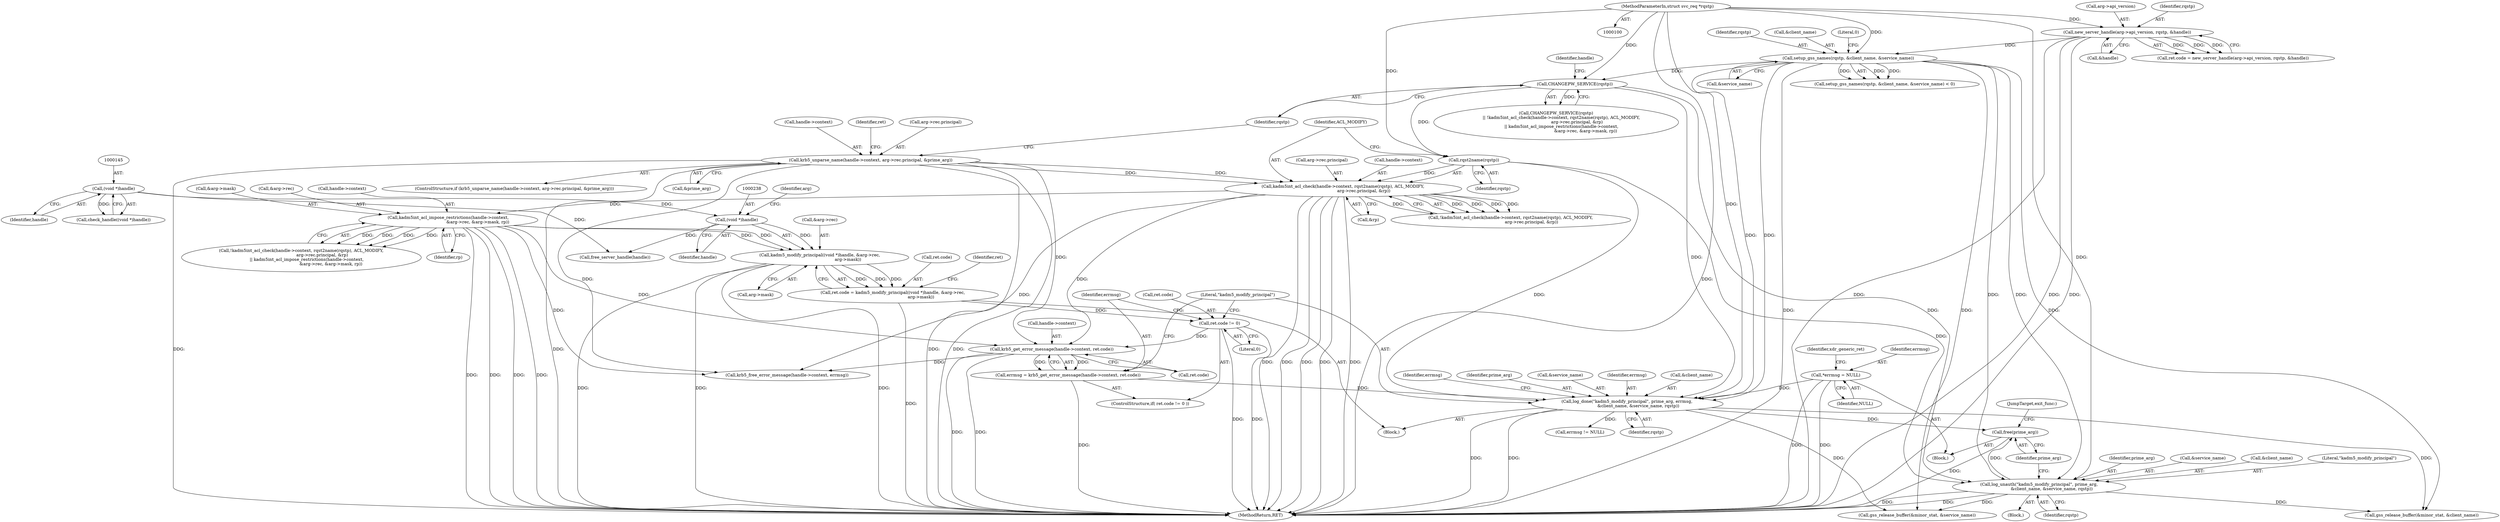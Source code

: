 digraph "0_krb5_83ed75feba32e46f736fcce0d96a0445f29b96c2_16@API" {
"1000280" [label="(Call,free(prime_arg))"];
"1000262" [label="(Call,log_done(\"kadm5_modify_principal\", prime_arg, errmsg,\n                 &client_name, &service_name, rqstp))"];
"1000253" [label="(Call,errmsg = krb5_get_error_message(handle->context, ret.code))"];
"1000255" [label="(Call,krb5_get_error_message(handle->context, ret.code))"];
"1000189" [label="(Call,kadm5int_acl_check(handle->context, rqst2name(rqstp), ACL_MODIFY,\n                               arg->rec.principal, &rp))"];
"1000165" [label="(Call,krb5_unparse_name(handle->context, arg->rec.principal, &prime_arg))"];
"1000193" [label="(Call,rqst2name(rqstp))"];
"1000185" [label="(Call,CHANGEPW_SERVICE(rqstp))"];
"1000150" [label="(Call,setup_gss_names(rqstp, &client_name, &service_name))"];
"1000130" [label="(Call,new_server_handle(arg->api_version, rqstp, &handle))"];
"1000102" [label="(MethodParameterIn,struct svc_req *rqstp)"];
"1000203" [label="(Call,kadm5int_acl_impose_restrictions(handle->context,\n                                            &arg->rec, &arg->mask, rp))"];
"1000248" [label="(Call,ret.code != 0)"];
"1000232" [label="(Call,ret.code = kadm5_modify_principal((void *)handle, &arg->rec,\n                                          arg->mask))"];
"1000236" [label="(Call,kadm5_modify_principal((void *)handle, &arg->rec,\n                                          arg->mask))"];
"1000237" [label="(Call,(void *)handle)"];
"1000144" [label="(Call,(void *)handle)"];
"1000118" [label="(Call,*errmsg = NULL)"];
"1000222" [label="(Call,log_unauth(\"kadm5_modify_principal\", prime_arg,\n                   &client_name, &service_name, rqstp))"];
"1000122" [label="(Identifier,xdr_generic_ret)"];
"1000131" [label="(Call,arg->api_version)"];
"1000174" [label="(Call,&prime_arg)"];
"1000259" [label="(Call,ret.code)"];
"1000216" [label="(Block,)"];
"1000146" [label="(Identifier,handle)"];
"1000237" [label="(Call,(void *)handle)"];
"1000196" [label="(Call,arg->rec.principal)"];
"1000211" [label="(Call,&arg->mask)"];
"1000232" [label="(Call,ret.code = kadm5_modify_principal((void *)handle, &arg->rec,\n                                          arg->mask))"];
"1000118" [label="(Call,*errmsg = NULL)"];
"1000193" [label="(Call,rqst2name(rqstp))"];
"1000130" [label="(Call,new_server_handle(arg->api_version, rqstp, &handle))"];
"1000143" [label="(Call,check_handle((void *)handle))"];
"1000227" [label="(Call,&service_name)"];
"1000236" [label="(Call,kadm5_modify_principal((void *)handle, &arg->rec,\n                                          arg->mask))"];
"1000102" [label="(MethodParameterIn,struct svc_req *rqstp)"];
"1000262" [label="(Call,log_done(\"kadm5_modify_principal\", prime_arg, errmsg,\n                 &client_name, &service_name, rqstp))"];
"1000250" [label="(Identifier,ret)"];
"1000255" [label="(Call,krb5_get_error_message(handle->context, ret.code))"];
"1000273" [label="(Identifier,errmsg)"];
"1000270" [label="(Identifier,rqstp)"];
"1000151" [label="(Identifier,rqstp)"];
"1000247" [label="(ControlStructure,if( ret.code != 0 ))"];
"1000264" [label="(Identifier,prime_arg)"];
"1000239" [label="(Identifier,handle)"];
"1000179" [label="(Identifier,ret)"];
"1000190" [label="(Call,handle->context)"];
"1000244" [label="(Call,arg->mask)"];
"1000298" [label="(MethodReturn,RET)"];
"1000169" [label="(Call,arg->rec.principal)"];
"1000120" [label="(Identifier,NULL)"];
"1000191" [label="(Identifier,handle)"];
"1000288" [label="(Call,gss_release_buffer(&minor_stat, &service_name))"];
"1000263" [label="(Literal,\"kadm5_modify_principal\")"];
"1000203" [label="(Call,kadm5int_acl_impose_restrictions(handle->context,\n                                            &arg->rec, &arg->mask, rp))"];
"1000282" [label="(JumpTarget,exit_func:)"];
"1000253" [label="(Call,errmsg = krb5_get_error_message(handle->context, ret.code))"];
"1000225" [label="(Call,&client_name)"];
"1000189" [label="(Call,kadm5int_acl_check(handle->context, rqst2name(rqstp), ACL_MODIFY,\n                               arg->rec.principal, &rp))"];
"1000184" [label="(Call,CHANGEPW_SERVICE(rqstp)\n        || !kadm5int_acl_check(handle->context, rqst2name(rqstp), ACL_MODIFY,\n                               arg->rec.principal, &rp)\n        || kadm5int_acl_impose_restrictions(handle->context,\n                                            &arg->rec, &arg->mask, rp))"];
"1000187" [label="(Call,!kadm5int_acl_check(handle->context, rqst2name(rqstp), ACL_MODIFY,\n                               arg->rec.principal, &rp)\n        || kadm5int_acl_impose_restrictions(handle->context,\n                                            &arg->rec, &arg->mask, rp))"];
"1000152" [label="(Call,&client_name)"];
"1000215" [label="(Identifier,rp)"];
"1000242" [label="(Identifier,arg)"];
"1000229" [label="(Identifier,rqstp)"];
"1000103" [label="(Block,)"];
"1000272" [label="(Call,errmsg != NULL)"];
"1000223" [label="(Literal,\"kadm5_modify_principal\")"];
"1000224" [label="(Identifier,prime_arg)"];
"1000150" [label="(Call,setup_gss_names(rqstp, &client_name, &service_name))"];
"1000256" [label="(Call,handle->context)"];
"1000195" [label="(Identifier,ACL_MODIFY)"];
"1000254" [label="(Identifier,errmsg)"];
"1000249" [label="(Call,ret.code)"];
"1000188" [label="(Call,!kadm5int_acl_check(handle->context, rqst2name(rqstp), ACL_MODIFY,\n                               arg->rec.principal, &rp))"];
"1000240" [label="(Call,&arg->rec)"];
"1000293" [label="(Call,free_server_handle(handle))"];
"1000281" [label="(Identifier,prime_arg)"];
"1000165" [label="(Call,krb5_unparse_name(handle->context, arg->rec.principal, &prime_arg))"];
"1000233" [label="(Call,ret.code)"];
"1000156" [label="(Literal,0)"];
"1000283" [label="(Call,gss_release_buffer(&minor_stat, &client_name))"];
"1000248" [label="(Call,ret.code != 0)"];
"1000166" [label="(Call,handle->context)"];
"1000134" [label="(Identifier,rqstp)"];
"1000280" [label="(Call,free(prime_arg))"];
"1000185" [label="(Call,CHANGEPW_SERVICE(rqstp))"];
"1000207" [label="(Call,&arg->rec)"];
"1000275" [label="(Call,krb5_free_error_message(handle->context, errmsg))"];
"1000194" [label="(Identifier,rqstp)"];
"1000119" [label="(Identifier,errmsg)"];
"1000231" [label="(Block,)"];
"1000204" [label="(Call,handle->context)"];
"1000186" [label="(Identifier,rqstp)"];
"1000144" [label="(Call,(void *)handle)"];
"1000201" [label="(Call,&rp)"];
"1000222" [label="(Call,log_unauth(\"kadm5_modify_principal\", prime_arg,\n                   &client_name, &service_name, rqstp))"];
"1000252" [label="(Literal,0)"];
"1000154" [label="(Call,&service_name)"];
"1000149" [label="(Call,setup_gss_names(rqstp, &client_name, &service_name) < 0)"];
"1000268" [label="(Call,&service_name)"];
"1000135" [label="(Call,&handle)"];
"1000164" [label="(ControlStructure,if (krb5_unparse_name(handle->context, arg->rec.principal, &prime_arg)))"];
"1000265" [label="(Identifier,errmsg)"];
"1000126" [label="(Call,ret.code = new_server_handle(arg->api_version, rqstp, &handle))"];
"1000266" [label="(Call,&client_name)"];
"1000280" -> "1000103"  [label="AST: "];
"1000280" -> "1000281"  [label="CFG: "];
"1000281" -> "1000280"  [label="AST: "];
"1000282" -> "1000280"  [label="CFG: "];
"1000280" -> "1000298"  [label="DDG: "];
"1000262" -> "1000280"  [label="DDG: "];
"1000222" -> "1000280"  [label="DDG: "];
"1000262" -> "1000231"  [label="AST: "];
"1000262" -> "1000270"  [label="CFG: "];
"1000263" -> "1000262"  [label="AST: "];
"1000264" -> "1000262"  [label="AST: "];
"1000265" -> "1000262"  [label="AST: "];
"1000266" -> "1000262"  [label="AST: "];
"1000268" -> "1000262"  [label="AST: "];
"1000270" -> "1000262"  [label="AST: "];
"1000273" -> "1000262"  [label="CFG: "];
"1000262" -> "1000298"  [label="DDG: "];
"1000262" -> "1000298"  [label="DDG: "];
"1000253" -> "1000262"  [label="DDG: "];
"1000118" -> "1000262"  [label="DDG: "];
"1000150" -> "1000262"  [label="DDG: "];
"1000150" -> "1000262"  [label="DDG: "];
"1000185" -> "1000262"  [label="DDG: "];
"1000193" -> "1000262"  [label="DDG: "];
"1000102" -> "1000262"  [label="DDG: "];
"1000262" -> "1000272"  [label="DDG: "];
"1000262" -> "1000283"  [label="DDG: "];
"1000262" -> "1000288"  [label="DDG: "];
"1000253" -> "1000247"  [label="AST: "];
"1000253" -> "1000255"  [label="CFG: "];
"1000254" -> "1000253"  [label="AST: "];
"1000255" -> "1000253"  [label="AST: "];
"1000263" -> "1000253"  [label="CFG: "];
"1000253" -> "1000298"  [label="DDG: "];
"1000255" -> "1000253"  [label="DDG: "];
"1000255" -> "1000253"  [label="DDG: "];
"1000255" -> "1000259"  [label="CFG: "];
"1000256" -> "1000255"  [label="AST: "];
"1000259" -> "1000255"  [label="AST: "];
"1000255" -> "1000298"  [label="DDG: "];
"1000255" -> "1000298"  [label="DDG: "];
"1000189" -> "1000255"  [label="DDG: "];
"1000165" -> "1000255"  [label="DDG: "];
"1000203" -> "1000255"  [label="DDG: "];
"1000248" -> "1000255"  [label="DDG: "];
"1000255" -> "1000275"  [label="DDG: "];
"1000189" -> "1000188"  [label="AST: "];
"1000189" -> "1000201"  [label="CFG: "];
"1000190" -> "1000189"  [label="AST: "];
"1000193" -> "1000189"  [label="AST: "];
"1000195" -> "1000189"  [label="AST: "];
"1000196" -> "1000189"  [label="AST: "];
"1000201" -> "1000189"  [label="AST: "];
"1000188" -> "1000189"  [label="CFG: "];
"1000189" -> "1000298"  [label="DDG: "];
"1000189" -> "1000298"  [label="DDG: "];
"1000189" -> "1000298"  [label="DDG: "];
"1000189" -> "1000298"  [label="DDG: "];
"1000189" -> "1000298"  [label="DDG: "];
"1000189" -> "1000188"  [label="DDG: "];
"1000189" -> "1000188"  [label="DDG: "];
"1000189" -> "1000188"  [label="DDG: "];
"1000189" -> "1000188"  [label="DDG: "];
"1000189" -> "1000188"  [label="DDG: "];
"1000165" -> "1000189"  [label="DDG: "];
"1000165" -> "1000189"  [label="DDG: "];
"1000193" -> "1000189"  [label="DDG: "];
"1000189" -> "1000203"  [label="DDG: "];
"1000189" -> "1000275"  [label="DDG: "];
"1000165" -> "1000164"  [label="AST: "];
"1000165" -> "1000174"  [label="CFG: "];
"1000166" -> "1000165"  [label="AST: "];
"1000169" -> "1000165"  [label="AST: "];
"1000174" -> "1000165"  [label="AST: "];
"1000179" -> "1000165"  [label="CFG: "];
"1000186" -> "1000165"  [label="CFG: "];
"1000165" -> "1000298"  [label="DDG: "];
"1000165" -> "1000298"  [label="DDG: "];
"1000165" -> "1000298"  [label="DDG: "];
"1000165" -> "1000298"  [label="DDG: "];
"1000165" -> "1000275"  [label="DDG: "];
"1000193" -> "1000194"  [label="CFG: "];
"1000194" -> "1000193"  [label="AST: "];
"1000195" -> "1000193"  [label="CFG: "];
"1000185" -> "1000193"  [label="DDG: "];
"1000102" -> "1000193"  [label="DDG: "];
"1000193" -> "1000222"  [label="DDG: "];
"1000185" -> "1000184"  [label="AST: "];
"1000185" -> "1000186"  [label="CFG: "];
"1000186" -> "1000185"  [label="AST: "];
"1000191" -> "1000185"  [label="CFG: "];
"1000184" -> "1000185"  [label="CFG: "];
"1000185" -> "1000184"  [label="DDG: "];
"1000150" -> "1000185"  [label="DDG: "];
"1000102" -> "1000185"  [label="DDG: "];
"1000185" -> "1000222"  [label="DDG: "];
"1000150" -> "1000149"  [label="AST: "];
"1000150" -> "1000154"  [label="CFG: "];
"1000151" -> "1000150"  [label="AST: "];
"1000152" -> "1000150"  [label="AST: "];
"1000154" -> "1000150"  [label="AST: "];
"1000156" -> "1000150"  [label="CFG: "];
"1000150" -> "1000298"  [label="DDG: "];
"1000150" -> "1000149"  [label="DDG: "];
"1000150" -> "1000149"  [label="DDG: "];
"1000150" -> "1000149"  [label="DDG: "];
"1000130" -> "1000150"  [label="DDG: "];
"1000102" -> "1000150"  [label="DDG: "];
"1000150" -> "1000222"  [label="DDG: "];
"1000150" -> "1000222"  [label="DDG: "];
"1000150" -> "1000283"  [label="DDG: "];
"1000150" -> "1000288"  [label="DDG: "];
"1000130" -> "1000126"  [label="AST: "];
"1000130" -> "1000135"  [label="CFG: "];
"1000131" -> "1000130"  [label="AST: "];
"1000134" -> "1000130"  [label="AST: "];
"1000135" -> "1000130"  [label="AST: "];
"1000126" -> "1000130"  [label="CFG: "];
"1000130" -> "1000298"  [label="DDG: "];
"1000130" -> "1000298"  [label="DDG: "];
"1000130" -> "1000298"  [label="DDG: "];
"1000130" -> "1000126"  [label="DDG: "];
"1000130" -> "1000126"  [label="DDG: "];
"1000130" -> "1000126"  [label="DDG: "];
"1000102" -> "1000130"  [label="DDG: "];
"1000102" -> "1000100"  [label="AST: "];
"1000102" -> "1000298"  [label="DDG: "];
"1000102" -> "1000222"  [label="DDG: "];
"1000203" -> "1000187"  [label="AST: "];
"1000203" -> "1000215"  [label="CFG: "];
"1000204" -> "1000203"  [label="AST: "];
"1000207" -> "1000203"  [label="AST: "];
"1000211" -> "1000203"  [label="AST: "];
"1000215" -> "1000203"  [label="AST: "];
"1000187" -> "1000203"  [label="CFG: "];
"1000203" -> "1000298"  [label="DDG: "];
"1000203" -> "1000298"  [label="DDG: "];
"1000203" -> "1000298"  [label="DDG: "];
"1000203" -> "1000298"  [label="DDG: "];
"1000203" -> "1000187"  [label="DDG: "];
"1000203" -> "1000187"  [label="DDG: "];
"1000203" -> "1000187"  [label="DDG: "];
"1000203" -> "1000187"  [label="DDG: "];
"1000203" -> "1000236"  [label="DDG: "];
"1000203" -> "1000236"  [label="DDG: "];
"1000203" -> "1000275"  [label="DDG: "];
"1000248" -> "1000247"  [label="AST: "];
"1000248" -> "1000252"  [label="CFG: "];
"1000249" -> "1000248"  [label="AST: "];
"1000252" -> "1000248"  [label="AST: "];
"1000254" -> "1000248"  [label="CFG: "];
"1000263" -> "1000248"  [label="CFG: "];
"1000248" -> "1000298"  [label="DDG: "];
"1000248" -> "1000298"  [label="DDG: "];
"1000232" -> "1000248"  [label="DDG: "];
"1000232" -> "1000231"  [label="AST: "];
"1000232" -> "1000236"  [label="CFG: "];
"1000233" -> "1000232"  [label="AST: "];
"1000236" -> "1000232"  [label="AST: "];
"1000250" -> "1000232"  [label="CFG: "];
"1000232" -> "1000298"  [label="DDG: "];
"1000236" -> "1000232"  [label="DDG: "];
"1000236" -> "1000232"  [label="DDG: "];
"1000236" -> "1000232"  [label="DDG: "];
"1000236" -> "1000244"  [label="CFG: "];
"1000237" -> "1000236"  [label="AST: "];
"1000240" -> "1000236"  [label="AST: "];
"1000244" -> "1000236"  [label="AST: "];
"1000236" -> "1000298"  [label="DDG: "];
"1000236" -> "1000298"  [label="DDG: "];
"1000236" -> "1000298"  [label="DDG: "];
"1000237" -> "1000236"  [label="DDG: "];
"1000237" -> "1000239"  [label="CFG: "];
"1000238" -> "1000237"  [label="AST: "];
"1000239" -> "1000237"  [label="AST: "];
"1000242" -> "1000237"  [label="CFG: "];
"1000144" -> "1000237"  [label="DDG: "];
"1000237" -> "1000293"  [label="DDG: "];
"1000144" -> "1000143"  [label="AST: "];
"1000144" -> "1000146"  [label="CFG: "];
"1000145" -> "1000144"  [label="AST: "];
"1000146" -> "1000144"  [label="AST: "];
"1000143" -> "1000144"  [label="CFG: "];
"1000144" -> "1000143"  [label="DDG: "];
"1000144" -> "1000293"  [label="DDG: "];
"1000118" -> "1000103"  [label="AST: "];
"1000118" -> "1000120"  [label="CFG: "];
"1000119" -> "1000118"  [label="AST: "];
"1000120" -> "1000118"  [label="AST: "];
"1000122" -> "1000118"  [label="CFG: "];
"1000118" -> "1000298"  [label="DDG: "];
"1000118" -> "1000298"  [label="DDG: "];
"1000222" -> "1000216"  [label="AST: "];
"1000222" -> "1000229"  [label="CFG: "];
"1000223" -> "1000222"  [label="AST: "];
"1000224" -> "1000222"  [label="AST: "];
"1000225" -> "1000222"  [label="AST: "];
"1000227" -> "1000222"  [label="AST: "];
"1000229" -> "1000222"  [label="AST: "];
"1000281" -> "1000222"  [label="CFG: "];
"1000222" -> "1000298"  [label="DDG: "];
"1000222" -> "1000298"  [label="DDG: "];
"1000222" -> "1000283"  [label="DDG: "];
"1000222" -> "1000288"  [label="DDG: "];
}
